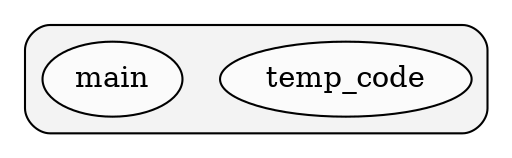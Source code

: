 digraph G {
    graph [rankdir=TB];
    subgraph cluster_G {

        graph [style="filled,rounded",fillcolor="#80808018", label=""];
        temp_code [label="temp_code", style="filled", fillcolor="#ffffffb2", fontcolor="#000000", group="0"];
        temp_code__main [label="main", style="filled", fillcolor="#ffffffb2", fontcolor="#000000", group="0"];
    }
    }
